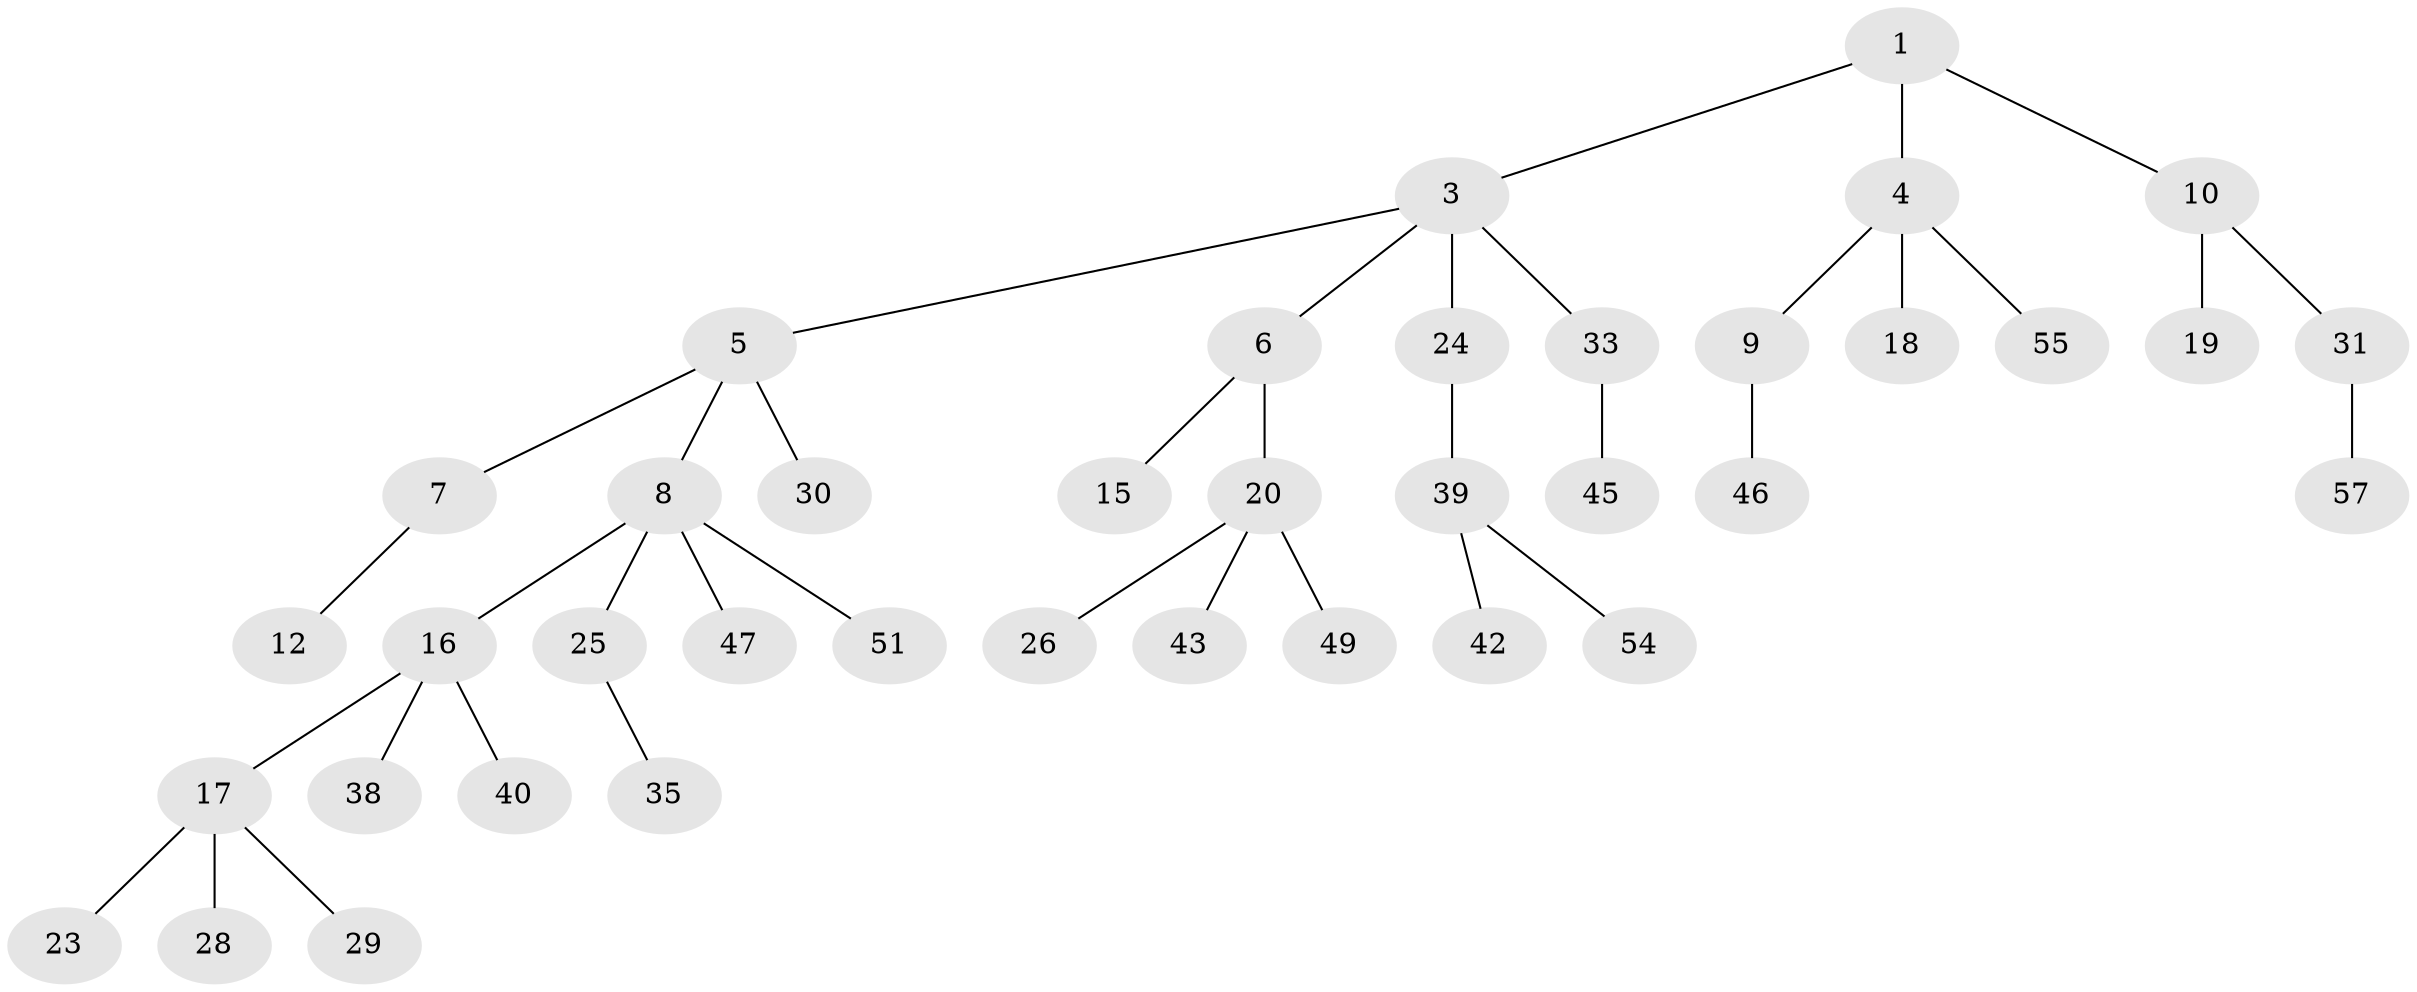 // Generated by graph-tools (version 1.1) at 2025/52/02/27/25 19:52:12]
// undirected, 39 vertices, 38 edges
graph export_dot {
graph [start="1"]
  node [color=gray90,style=filled];
  1 [super="+2"];
  3 [super="+50"];
  4;
  5 [super="+53"];
  6 [super="+11"];
  7;
  8 [super="+13"];
  9 [super="+14"];
  10 [super="+21"];
  12 [super="+27"];
  15;
  16 [super="+41"];
  17;
  18 [super="+36"];
  19;
  20 [super="+22"];
  23 [super="+37"];
  24;
  25 [super="+32"];
  26;
  28 [super="+52"];
  29;
  30;
  31;
  33 [super="+34"];
  35;
  38 [super="+44"];
  39 [super="+56"];
  40;
  42;
  43;
  45;
  46 [super="+48"];
  47;
  49;
  51;
  54;
  55;
  57;
  1 -- 3;
  1 -- 10;
  1 -- 4;
  3 -- 5;
  3 -- 6;
  3 -- 24;
  3 -- 33;
  4 -- 9;
  4 -- 18;
  4 -- 55;
  5 -- 7;
  5 -- 8;
  5 -- 30;
  6 -- 20;
  6 -- 15;
  7 -- 12;
  8 -- 16;
  8 -- 51;
  8 -- 25;
  8 -- 47;
  9 -- 46;
  10 -- 19;
  10 -- 31;
  16 -- 17;
  16 -- 38;
  16 -- 40;
  17 -- 23;
  17 -- 28;
  17 -- 29;
  20 -- 26;
  20 -- 49;
  20 -- 43;
  24 -- 39;
  25 -- 35;
  31 -- 57;
  33 -- 45;
  39 -- 42;
  39 -- 54;
}
